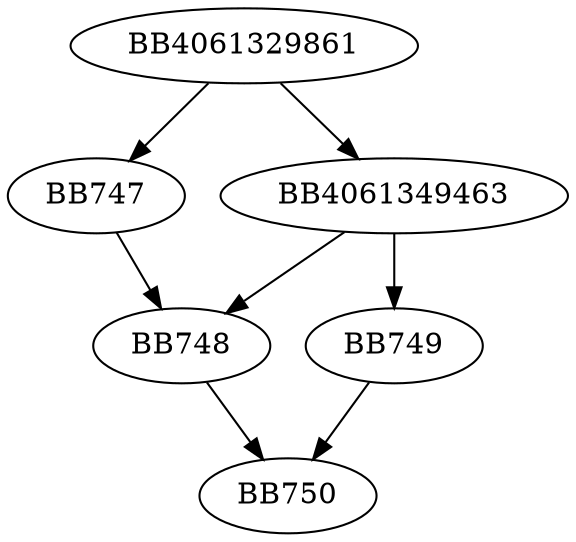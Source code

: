 digraph G{
	BB4061329861->BB4061349463;
	BB4061329861->BB747;
	BB747->BB748;
	BB4061349463->BB749;
	BB4061349463->BB748;
	BB749->BB750;
	BB748->BB750;
}
